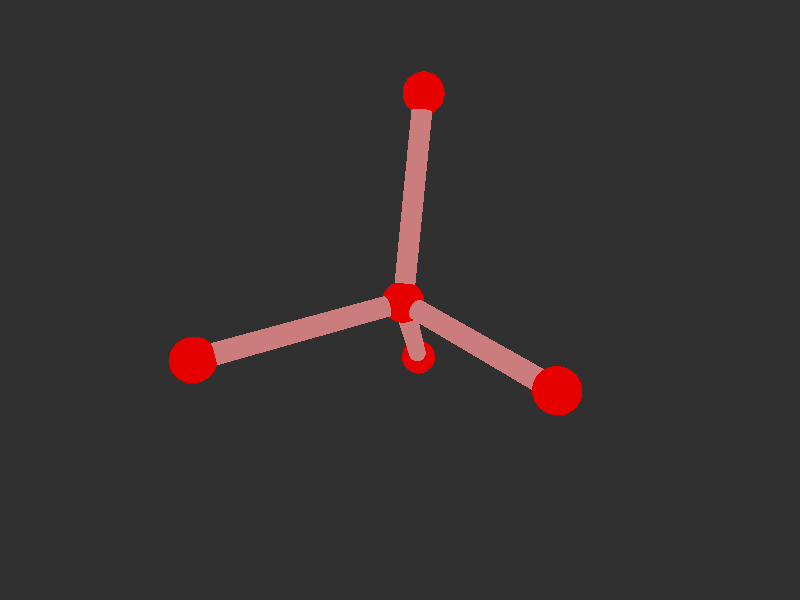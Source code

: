 #version 3.7; 
    global_settings { assumed_gamma 1.0 }
    

    camera {
    location  <20, 20, 20>
    right     x*image_width/image_height
    look_at   <0, 0, 0>
    angle 58
    }

    background { color rgb<1,1,1>*0.03 }


    light_source { <-20, 30, -25> color red 0.6 green 0.6 blue 0.6 }
    light_source { < 20, 30, -25> color red 0.6 green 0.6 blue 0.6 }
    
    #declare m = 1;
    union {

    union {
    sphere { m*<-2.3593177938926984e-18,2.8011501838163382e-18,0.21327158953439124>, 1 }        
    sphere {  m*<-5.4966648172850906e-18,-2.942847379712215e-18,9.0512715895344>, 1 }
    sphere {  m*<9.428090415820634,-2.160865893826687e-18,-3.1200617437989417>, 1 }
    sphere {  m*<-4.714045207910317,8.16496580927726,-3.1200617437989417>, 1}
    sphere { m*<-4.714045207910317,-8.16496580927726,-3.1200617437989417>, 1 }    

        pigment { color rgb<0.8,0,0>  }
    finish { ambient 0.1 diffuse 0.7 phong 1 }
    }    
    union {
    cylinder { m*<-5.4966648172850906e-18,-2.942847379712215e-18,9.0512715895344>, <-2.3593177938926984e-18,2.8011501838163382e-18,0.21327158953439124>, 0.5 }
    cylinder { m*<9.428090415820634,-2.160865893826687e-18,-3.1200617437989417>, <-2.3593177938926984e-18,2.8011501838163382e-18,0.21327158953439124>, 0.5}
    cylinder { m*<-4.714045207910317,8.16496580927726,-3.1200617437989417>, <-2.3593177938926984e-18,2.8011501838163382e-18,0.21327158953439124>, 0.5 }
    cylinder {  m*<-4.714045207910317,-8.16496580927726,-3.1200617437989417>, <-2.3593177938926984e-18,2.8011501838163382e-18,0.21327158953439124>, 0.5}

    pigment { color rgb<0.6,.2,.2>  }
    finish { ambient 0.1 diffuse 0.7 phong 1 }    
    }
    
    // rotate <0, 0, 0>
    }
    #version 3.7; 
    global_settings { assumed_gamma 1.0 }
    

    camera {
    location  <20, 20, 20>
    right     x*image_width/image_height
    look_at   <0, 0, 0>
    angle 58
    }

    background { color rgb<1,1,1>*0.03 }


    light_source { <-20, 30, -25> color red 0.6 green 0.6 blue 0.6 }
    light_source { < 20, 30, -25> color red 0.6 green 0.6 blue 0.6 }
    
    #declare m = 1;
    union {

    union {
    sphere { m*<-2.3593177938926984e-18,2.8011501838163382e-18,0.21327158953439124>, 1 }        
    sphere {  m*<-5.4966648172850906e-18,-2.942847379712215e-18,9.0512715895344>, 1 }
    sphere {  m*<9.428090415820634,-2.160865893826687e-18,-3.1200617437989417>, 1 }
    sphere {  m*<-4.714045207910317,8.16496580927726,-3.1200617437989417>, 1}
    sphere { m*<-4.714045207910317,-8.16496580927726,-3.1200617437989417>, 1 }    

        pigment { color rgb<0.8,0,0>  }
    finish { ambient 0.1 diffuse 0.7 phong 1 }
    }    
    union {
    cylinder { m*<-5.4966648172850906e-18,-2.942847379712215e-18,9.0512715895344>, <-2.3593177938926984e-18,2.8011501838163382e-18,0.21327158953439124>, 0.5 }
    cylinder { m*<9.428090415820634,-2.160865893826687e-18,-3.1200617437989417>, <-2.3593177938926984e-18,2.8011501838163382e-18,0.21327158953439124>, 0.5}
    cylinder { m*<-4.714045207910317,8.16496580927726,-3.1200617437989417>, <-2.3593177938926984e-18,2.8011501838163382e-18,0.21327158953439124>, 0.5 }
    cylinder {  m*<-4.714045207910317,-8.16496580927726,-3.1200617437989417>, <-2.3593177938926984e-18,2.8011501838163382e-18,0.21327158953439124>, 0.5}

    pigment { color rgb<0.6,.2,.2>  }
    finish { ambient 0.1 diffuse 0.7 phong 1 }    
    }
    
    // rotate <0, 0, 0>
    }
    